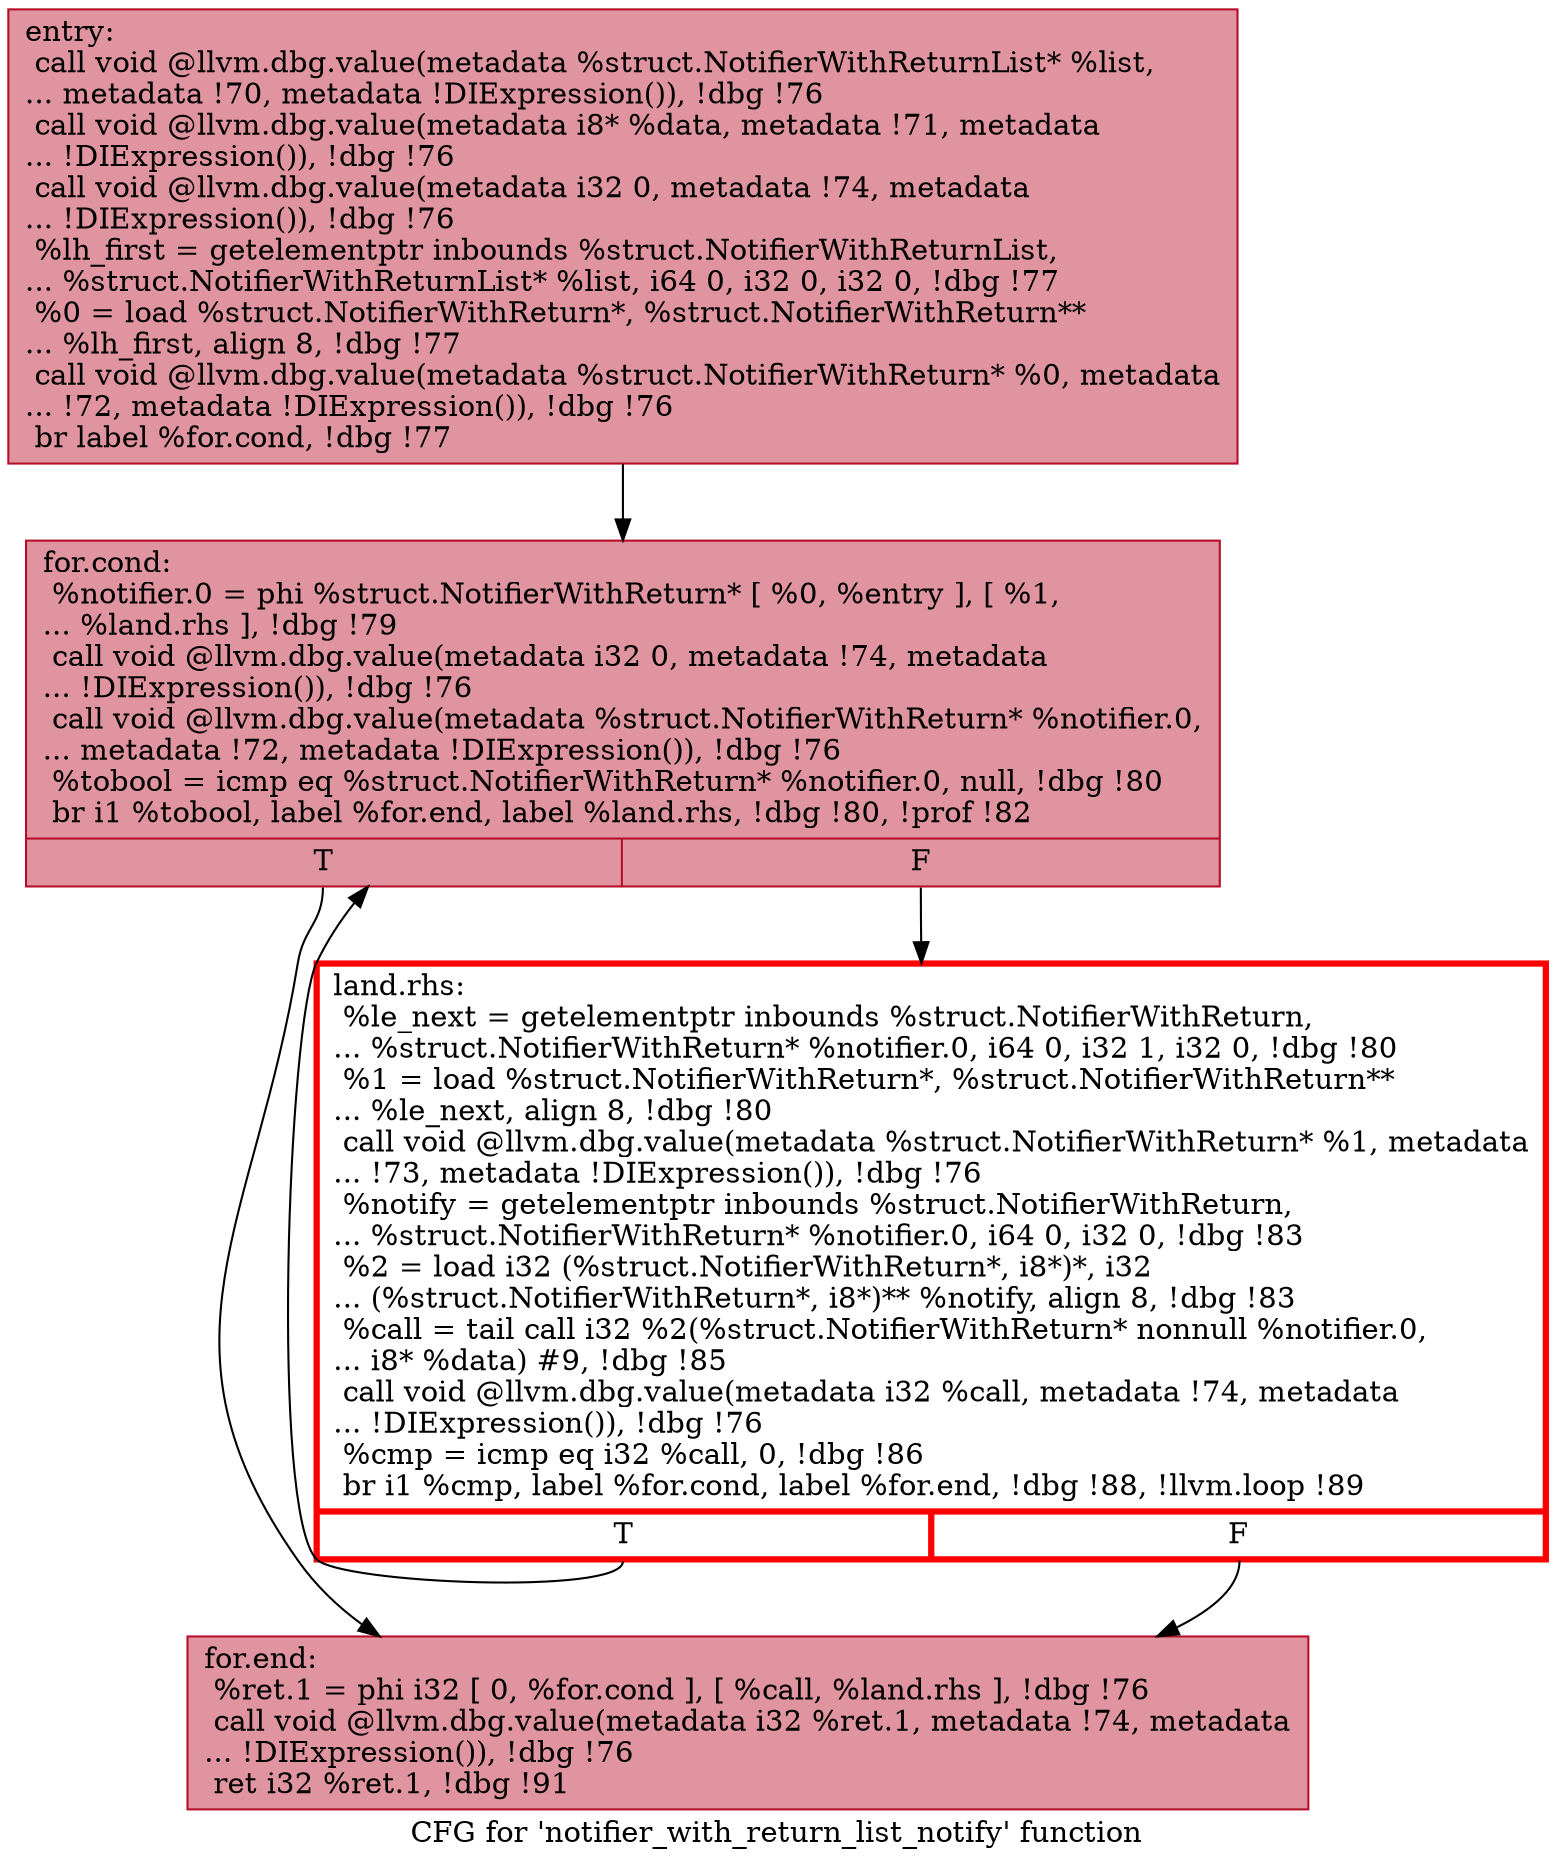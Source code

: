 digraph "CFG for 'notifier_with_return_list_notify' function" {
	label="CFG for 'notifier_with_return_list_notify' function";

	Node0x55f9fb77de20 [shape=record,color="#b70d28ff", style=filled, fillcolor="#b70d2870",label="{entry:\l  call void @llvm.dbg.value(metadata %struct.NotifierWithReturnList* %list,\l... metadata !70, metadata !DIExpression()), !dbg !76\l  call void @llvm.dbg.value(metadata i8* %data, metadata !71, metadata\l... !DIExpression()), !dbg !76\l  call void @llvm.dbg.value(metadata i32 0, metadata !74, metadata\l... !DIExpression()), !dbg !76\l  %lh_first = getelementptr inbounds %struct.NotifierWithReturnList,\l... %struct.NotifierWithReturnList* %list, i64 0, i32 0, i32 0, !dbg !77\l  %0 = load %struct.NotifierWithReturn*, %struct.NotifierWithReturn**\l... %lh_first, align 8, !dbg !77\l  call void @llvm.dbg.value(metadata %struct.NotifierWithReturn* %0, metadata\l... !72, metadata !DIExpression()), !dbg !76\l  br label %for.cond, !dbg !77\l}"];
	Node0x55f9fb77de20 -> Node0x55f9fb787680;
	Node0x55f9fb787680 [shape=record,color="#b70d28ff", style=filled, fillcolor="#b70d2870",label="{for.cond:                                         \l  %notifier.0 = phi %struct.NotifierWithReturn* [ %0, %entry ], [ %1,\l... %land.rhs ], !dbg !79\l  call void @llvm.dbg.value(metadata i32 0, metadata !74, metadata\l... !DIExpression()), !dbg !76\l  call void @llvm.dbg.value(metadata %struct.NotifierWithReturn* %notifier.0,\l... metadata !72, metadata !DIExpression()), !dbg !76\l  %tobool = icmp eq %struct.NotifierWithReturn* %notifier.0, null, !dbg !80\l  br i1 %tobool, label %for.end, label %land.rhs, !dbg !80, !prof !82\l|{<s0>T|<s1>F}}"];
	Node0x55f9fb787680:s0 -> Node0x55f9fb787250;
	Node0x55f9fb787680:s1 -> Node0x55f9fb787bb0;
	Node0x55f9fb787bb0 [shape=record,penwidth=3.0, color="red",label="{land.rhs:                                         \l  %le_next = getelementptr inbounds %struct.NotifierWithReturn,\l... %struct.NotifierWithReturn* %notifier.0, i64 0, i32 1, i32 0, !dbg !80\l  %1 = load %struct.NotifierWithReturn*, %struct.NotifierWithReturn**\l... %le_next, align 8, !dbg !80\l  call void @llvm.dbg.value(metadata %struct.NotifierWithReturn* %1, metadata\l... !73, metadata !DIExpression()), !dbg !76\l  %notify = getelementptr inbounds %struct.NotifierWithReturn,\l... %struct.NotifierWithReturn* %notifier.0, i64 0, i32 0, !dbg !83\l  %2 = load i32 (%struct.NotifierWithReturn*, i8*)*, i32\l... (%struct.NotifierWithReturn*, i8*)** %notify, align 8, !dbg !83\l  %call = tail call i32 %2(%struct.NotifierWithReturn* nonnull %notifier.0,\l... i8* %data) #9, !dbg !85\l  call void @llvm.dbg.value(metadata i32 %call, metadata !74, metadata\l... !DIExpression()), !dbg !76\l  %cmp = icmp eq i32 %call, 0, !dbg !86\l  br i1 %cmp, label %for.cond, label %for.end, !dbg !88, !llvm.loop !89\l|{<s0>T|<s1>F}}"];
	Node0x55f9fb787bb0:s0 -> Node0x55f9fb787680;
	Node0x55f9fb787bb0:s1 -> Node0x55f9fb787250;
	Node0x55f9fb787250 [shape=record,color="#b70d28ff", style=filled, fillcolor="#b70d2870",label="{for.end:                                          \l  %ret.1 = phi i32 [ 0, %for.cond ], [ %call, %land.rhs ], !dbg !76\l  call void @llvm.dbg.value(metadata i32 %ret.1, metadata !74, metadata\l... !DIExpression()), !dbg !76\l  ret i32 %ret.1, !dbg !91\l}"];
}
